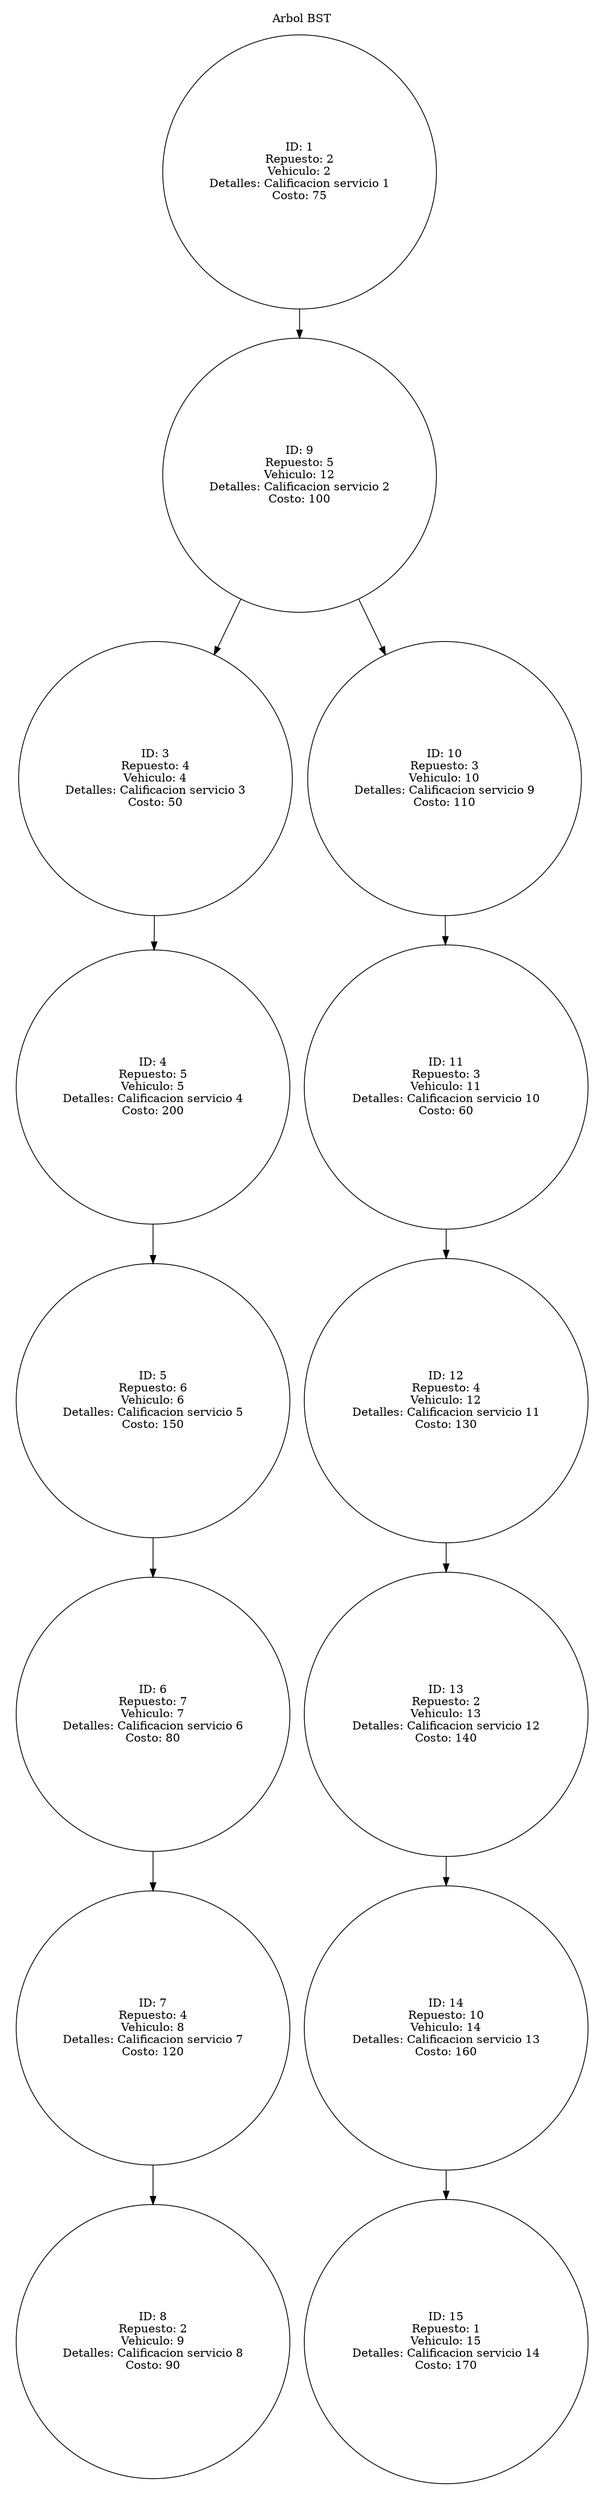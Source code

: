 digraph AVL{
	ordering=out;
	node[shape=circle];
	graph[pencolor=transparent];
	subgraph cluster_0{
		label = "Arbol BST";
	"1" [label = "ID: 1
Repuesto: 2
Vehiculo: 2
Detalles: Calificacion servicio 1
Costo: 75"];
	"1" -> "9";
	"9" [label = "ID: 9
Repuesto: 5
Vehiculo: 12
Detalles: Calificacion servicio 2
Costo: 100"];
	"9" -> "3";
	"9" -> "10";
	{rank=same; "3"; "10"};
	"3" [label = "ID: 3
Repuesto: 4
Vehiculo: 4
Detalles: Calificacion servicio 3
Costo: 50"];
	"3" -> "4";
	"4" [label = "ID: 4
Repuesto: 5
Vehiculo: 5
Detalles: Calificacion servicio 4
Costo: 200"];
	"4" -> "5";
	"5" [label = "ID: 5
Repuesto: 6
Vehiculo: 6
Detalles: Calificacion servicio 5
Costo: 150"];
	"5" -> "6";
	"6" [label = "ID: 6
Repuesto: 7
Vehiculo: 7
Detalles: Calificacion servicio 6
Costo: 80"];
	"6" -> "7";
	"7" [label = "ID: 7
Repuesto: 4
Vehiculo: 8
Detalles: Calificacion servicio 7
Costo: 120"];
	"7" -> "8";
	"8" [label = "ID: 8
Repuesto: 2
Vehiculo: 9
Detalles: Calificacion servicio 8
Costo: 90"];
	"10" [label = "ID: 10
Repuesto: 3
Vehiculo: 10
Detalles: Calificacion servicio 9
Costo: 110"];
	"10" -> "11";
	"11" [label = "ID: 11
Repuesto: 3
Vehiculo: 11
Detalles: Calificacion servicio 10
Costo: 60"];
	"11" -> "12";
	"12" [label = "ID: 12
Repuesto: 4
Vehiculo: 12
Detalles: Calificacion servicio 11
Costo: 130"];
	"12" -> "13";
	"13" [label = "ID: 13
Repuesto: 2
Vehiculo: 13
Detalles: Calificacion servicio 12
Costo: 140"];
	"13" -> "14";
	"14" [label = "ID: 14
Repuesto: 10
Vehiculo: 14
Detalles: Calificacion servicio 13
Costo: 160"];
	"14" -> "15";
	"15" [label = "ID: 15
Repuesto: 1
Vehiculo: 15
Detalles: Calificacion servicio 14
Costo: 170"];
		}
}
